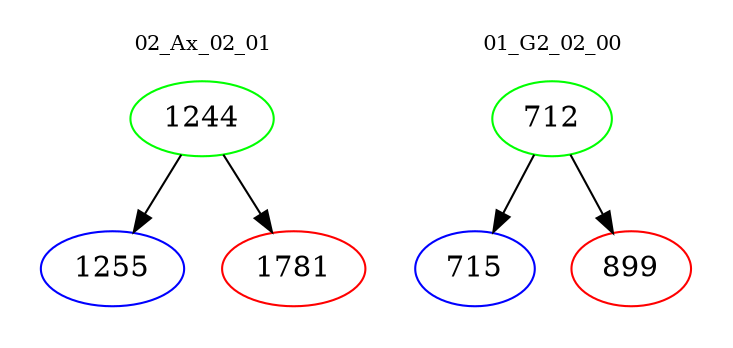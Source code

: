 digraph{
subgraph cluster_0 {
color = white
label = "02_Ax_02_01";
fontsize=10;
T0_1244 [label="1244", color="green"]
T0_1244 -> T0_1255 [color="black"]
T0_1255 [label="1255", color="blue"]
T0_1244 -> T0_1781 [color="black"]
T0_1781 [label="1781", color="red"]
}
subgraph cluster_1 {
color = white
label = "01_G2_02_00";
fontsize=10;
T1_712 [label="712", color="green"]
T1_712 -> T1_715 [color="black"]
T1_715 [label="715", color="blue"]
T1_712 -> T1_899 [color="black"]
T1_899 [label="899", color="red"]
}
}
